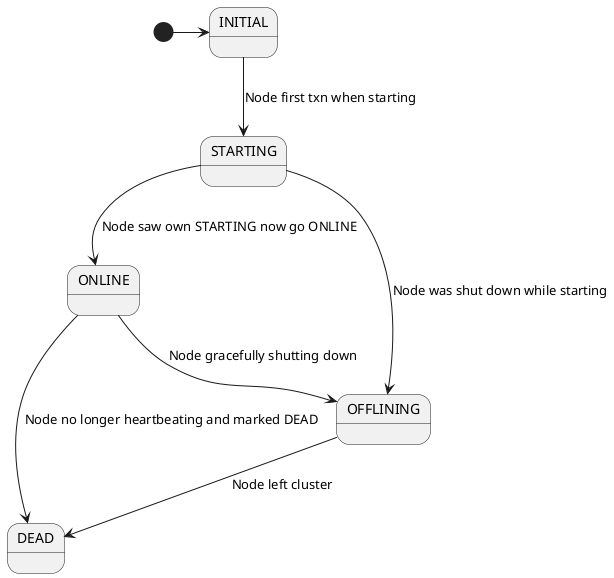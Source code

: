 @startuml

[*] -> INITIAL
INITIAL --> STARTING : Node first txn when starting
STARTING --> ONLINE : Node saw own STARTING now go ONLINE
STARTING --> OFFLINING : Node was shut down while starting
ONLINE --> OFFLINING : Node gracefully shutting down
ONLINE --> DEAD : Node no longer heartbeating and marked DEAD
OFFLINING --> DEAD : Node left cluster

@enduml
